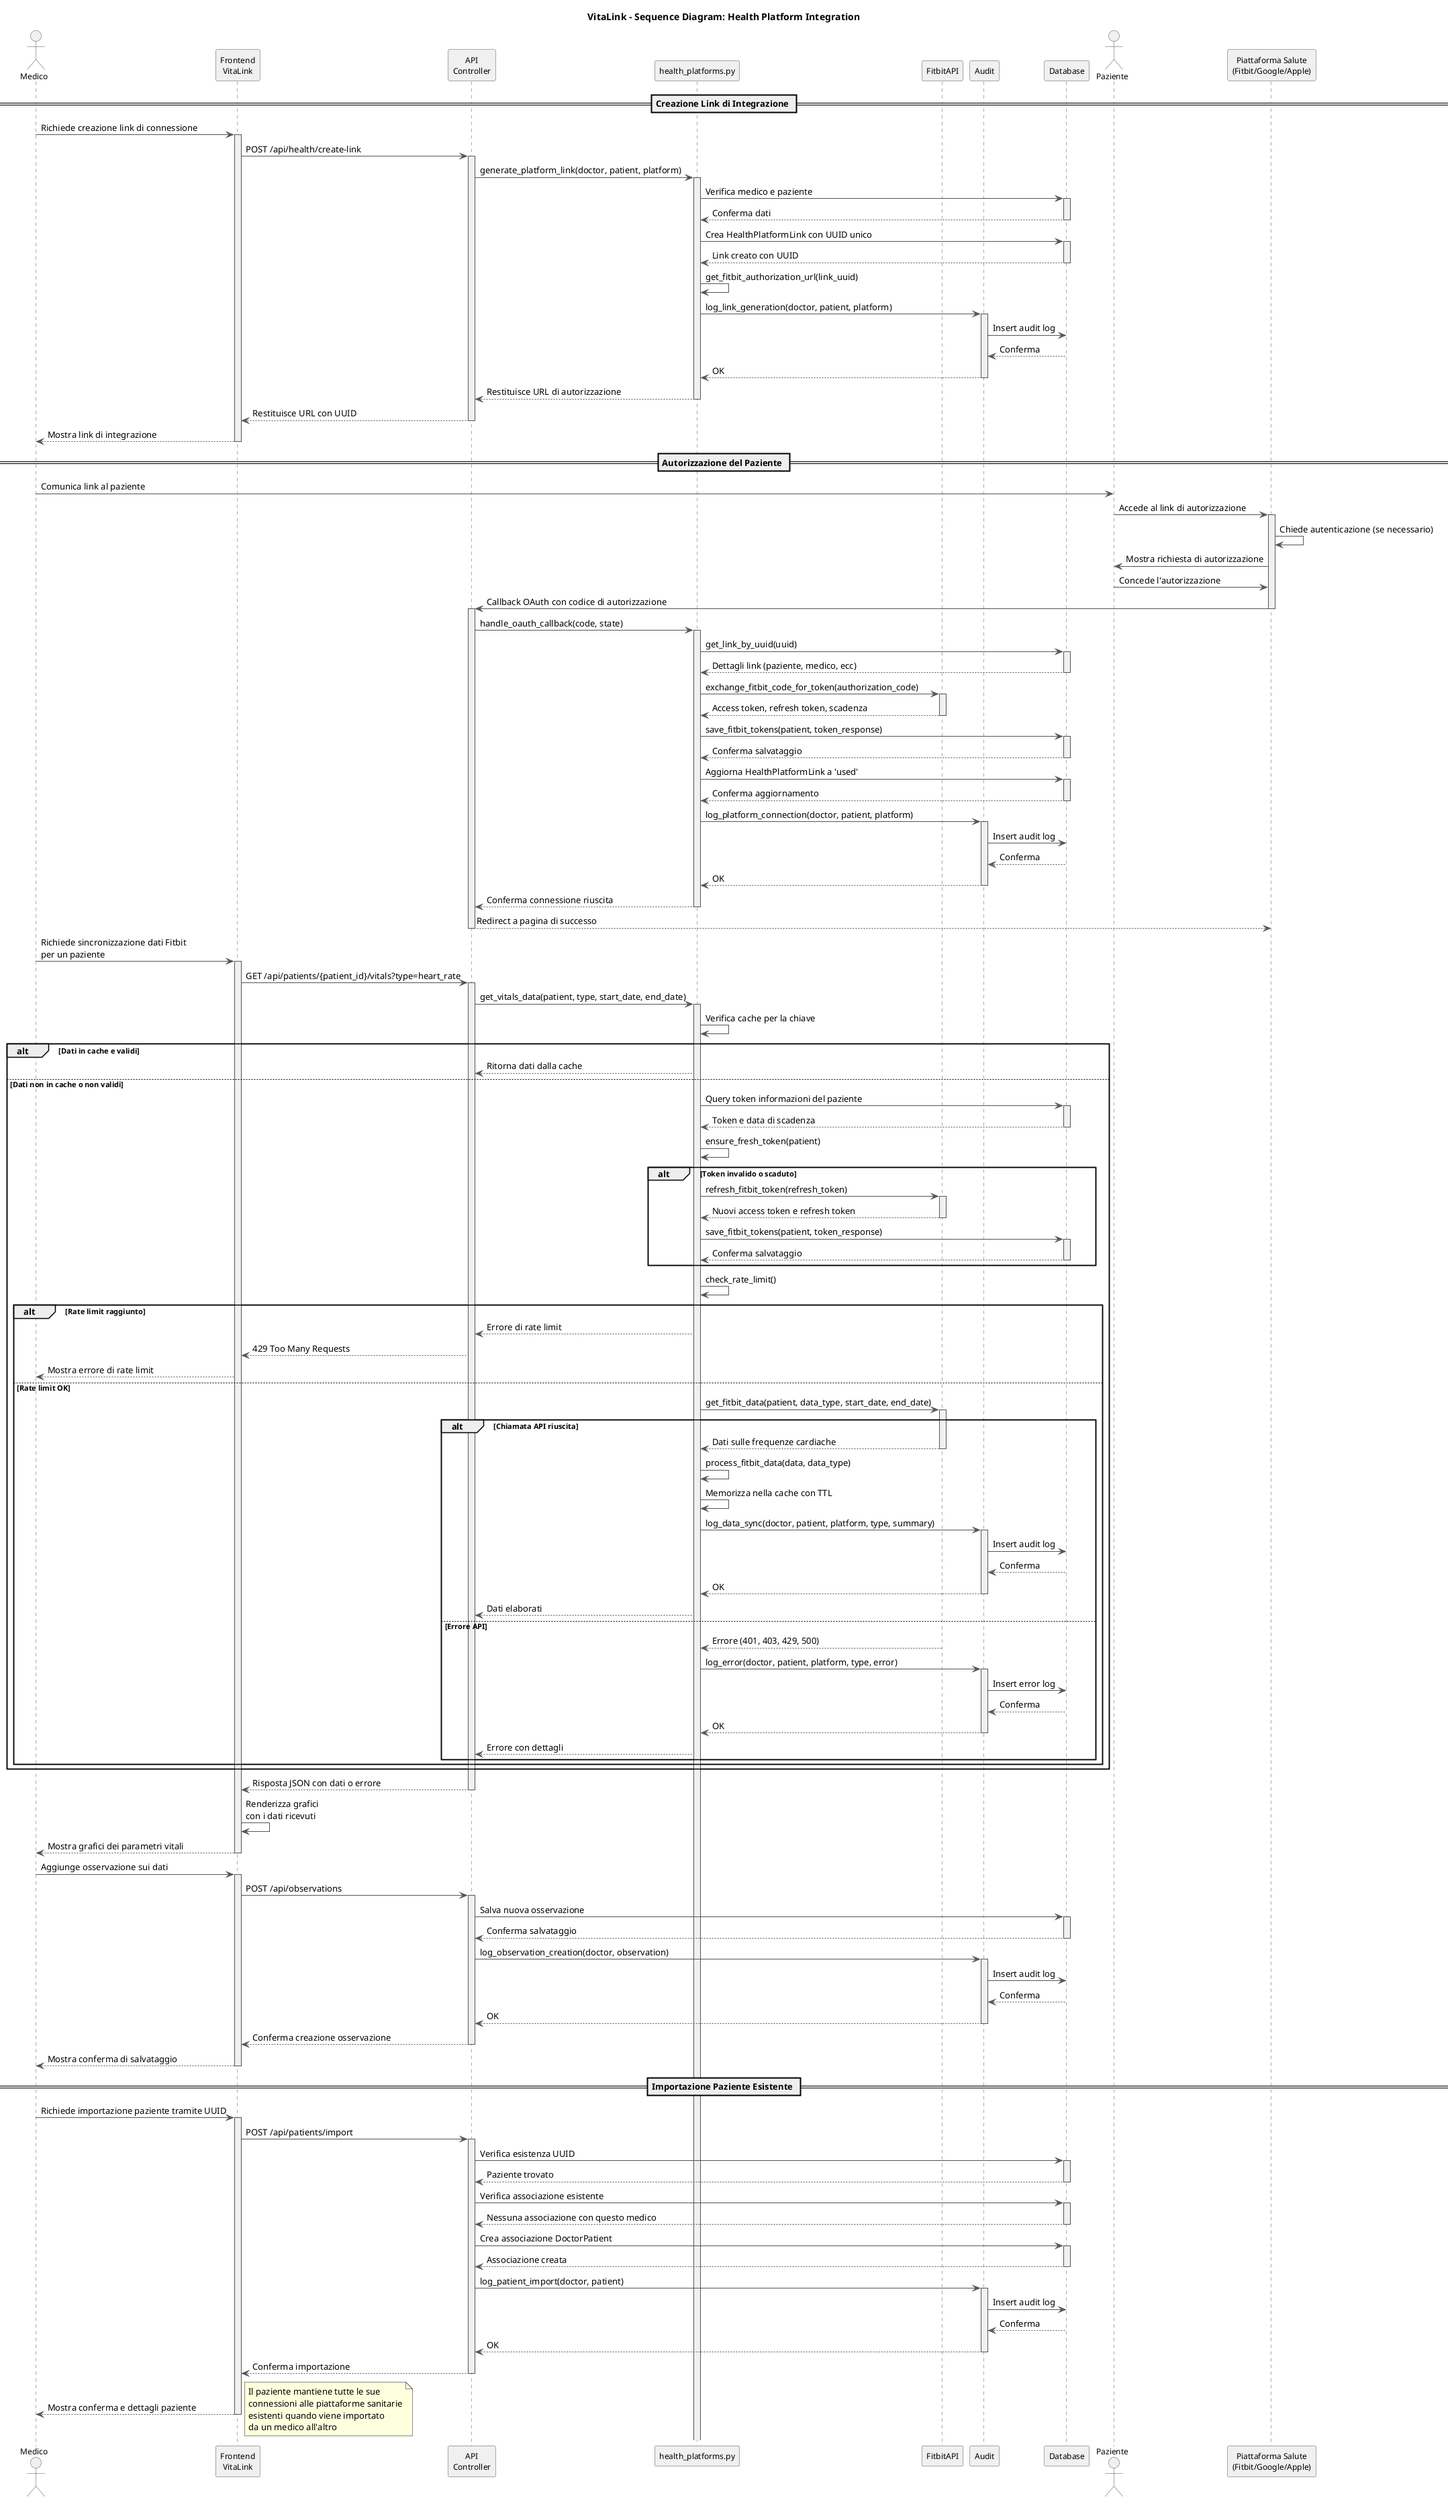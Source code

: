 @startuml VitaLink - Sequence Diagram

' Stile e configurazione
skinparam sequence {
    ArrowColor #555555
    ActorBorderColor #555555
    LifeLineBorderColor #555555
    LifeLineBackgroundColor #f0f0f0
    
    ParticipantBorderColor #555555
    ParticipantBackgroundColor #f0f0f0
    ParticipantFontSize 12
    
    ActorBackgroundColor #f0f0f0
    ActorFontSize 12
}

title VitaLink - Sequence Diagram: Health Platform Integration

actor "Medico" as Doctor
participant "Frontend\nVitaLink" as Frontend
participant "API\nController" as API
participant "health_platforms.py" as HealthModule
participant "FitbitAPI" as FitbitAPI
participant "Audit" as Audit
participant "Database" as DB
actor "Paziente" as Patient 
participant "Piattaforma Salute\n(Fitbit/Google/Apple)" as HealthPlatform

== Creazione Link di Integrazione ==

Doctor -> Frontend : Richiede creazione link di connessione
activate Frontend
Frontend -> API : POST /api/health/create-link
activate API
API -> HealthModule : generate_platform_link(doctor, patient, platform)
activate HealthModule
HealthModule -> DB : Verifica medico e paziente
activate DB
DB --> HealthModule : Conferma dati
deactivate DB
HealthModule -> DB : Crea HealthPlatformLink con UUID unico
activate DB
DB --> HealthModule : Link creato con UUID
deactivate DB
HealthModule -> HealthModule : get_fitbit_authorization_url(link_uuid)
HealthModule -> Audit : log_link_generation(doctor, patient, platform)
activate Audit
Audit -> DB : Insert audit log
DB --> Audit : Conferma
Audit --> HealthModule : OK
deactivate Audit
HealthModule --> API : Restituisce URL di autorizzazione
deactivate HealthModule
API --> Frontend : Restituisce URL con UUID
deactivate API
Frontend --> Doctor : Mostra link di integrazione
deactivate Frontend

== Autorizzazione del Paziente ==

Doctor -> Patient : Comunica link al paziente
Patient -> HealthPlatform : Accede al link di autorizzazione
activate HealthPlatform
HealthPlatform -> HealthPlatform : Chiede autenticazione (se necessario)
HealthPlatform -> Patient : Mostra richiesta di autorizzazione
Patient -> HealthPlatform : Concede l'autorizzazione
HealthPlatform -> API : Callback OAuth con codice di autorizzazione
deactivate HealthPlatform
activate API
API -> HealthModule : handle_oauth_callback(code, state)
activate HealthModule
HealthModule -> DB : get_link_by_uuid(uuid)
activate DB
DB --> HealthModule : Dettagli link (paziente, medico, ecc)
deactivate DB
HealthModule -> FitbitAPI : exchange_fitbit_code_for_token(authorization_code)
activate FitbitAPI
FitbitAPI --> HealthModule : Access token, refresh token, scadenza
deactivate FitbitAPI
HealthModule -> DB : save_fitbit_tokens(patient, token_response)
activate DB
DB --> HealthModule : Conferma salvataggio
deactivate DB
HealthModule -> DB : Aggiorna HealthPlatformLink a 'used'
activate DB
DB --> HealthModule : Conferma aggiornamento
deactivate DB
HealthModule -> Audit : log_platform_connection(doctor, patient, platform)
activate Audit
Audit -> DB : Insert audit log
DB --> Audit : Conferma
Audit --> HealthModule : OK
deactivate Audit
HealthModule --> API : Conferma connessione riuscita
deactivate HealthModule
API --> HealthPlatform : Redirect a pagina di successo
deactivate API

' Flusso principale
Doctor -> Frontend: Richiede sincronizzazione dati Fitbit\nper un paziente
activate Frontend

Frontend -> API: GET /api/patients/{patient_id}/vitals?type=heart_rate
activate API

API -> HealthModule: get_vitals_data(patient, type, start_date, end_date)
activate HealthModule

' Controllo cache
HealthModule -> HealthModule: Verifica cache per la chiave
alt Dati in cache e validi
    HealthModule --> API: Ritorna dati dalla cache
else Dati non in cache o non validi

    ' Controllo token
    HealthModule -> DB: Query token informazioni del paziente
    activate DB
    DB --> HealthModule: Token e data di scadenza
    deactivate DB
    
    HealthModule -> HealthModule: ensure_fresh_token(patient)
    
    alt Token invalido o scaduto
        HealthModule -> FitbitAPI: refresh_fitbit_token(refresh_token)
        activate FitbitAPI
        FitbitAPI --> HealthModule: Nuovi access token e refresh token
        deactivate FitbitAPI
        
        HealthModule -> DB: save_fitbit_tokens(patient, token_response)
        activate DB
        DB --> HealthModule: Conferma salvataggio
        deactivate DB
    end
    
    ' Controllo rate limit
    HealthModule -> HealthModule: check_rate_limit()
    
    alt Rate limit raggiunto
        HealthModule --> API: Errore di rate limit
        API --> Frontend: 429 Too Many Requests
        Frontend --> Doctor: Mostra errore di rate limit
    else Rate limit OK
    
        ' Chiamata a Fitbit API
        HealthModule -> FitbitAPI: get_fitbit_data(patient, data_type, start_date, end_date)
        activate FitbitAPI
        
        alt Chiamata API riuscita
            FitbitAPI --> HealthModule: Dati sulle frequenze cardiache
            deactivate FitbitAPI
            
            ' Elaborazione dati
            HealthModule -> HealthModule: process_fitbit_data(data, data_type)
            
            ' Aggiornamento cache
            HealthModule -> HealthModule: Memorizza nella cache con TTL
            
            ' Logging
            HealthModule -> Audit: log_data_sync(doctor, patient, platform, type, summary)
            activate Audit
            Audit -> DB: Insert audit log
            DB --> Audit: Conferma
            Audit --> HealthModule: OK
            deactivate Audit
            
            ' Risposta
            HealthModule --> API: Dati elaborati
            
        else Errore API
            FitbitAPI --> HealthModule: Errore (401, 403, 429, 500)
            deactivate FitbitAPI
            
            HealthModule -> Audit: log_error(doctor, patient, platform, type, error)
            activate Audit
            Audit -> DB: Insert error log
            DB --> Audit: Conferma
            Audit --> HealthModule: OK
            deactivate Audit
            
            HealthModule --> API: Errore con dettagli
        end
    
    end

end

API --> Frontend: Risposta JSON con dati o errore
deactivate API

Frontend -> Frontend: Renderizza grafici\ncon i dati ricevuti
Frontend --> Doctor: Mostra grafici dei parametri vitali
deactivate Frontend

' Interazione con i dati
Doctor -> Frontend: Aggiunge osservazione sui dati
activate Frontend

Frontend -> API: POST /api/observations
activate API

API -> DB: Salva nuova osservazione
activate DB
DB --> API: Conferma salvataggio
deactivate DB

API -> Audit: log_observation_creation(doctor, observation)
activate Audit
Audit -> DB: Insert audit log
DB --> Audit: Conferma
Audit --> API: OK
deactivate Audit

API --> Frontend: Conferma creazione osservazione
deactivate API

Frontend --> Doctor: Mostra conferma di salvataggio
deactivate Frontend

== Importazione Paziente Esistente ==

Doctor -> Frontend: Richiede importazione paziente tramite UUID
activate Frontend

Frontend -> API: POST /api/patients/import
activate API

API -> DB: Verifica esistenza UUID
activate DB
DB --> API: Paziente trovato
deactivate DB

API -> DB: Verifica associazione esistente
activate DB
DB --> API: Nessuna associazione con questo medico
deactivate DB

API -> DB: Crea associazione DoctorPatient
activate DB
DB --> API: Associazione creata
deactivate DB

API -> Audit: log_patient_import(doctor, patient)
activate Audit
Audit -> DB: Insert audit log
DB --> Audit: Conferma
Audit --> API: OK
deactivate Audit

API --> Frontend: Conferma importazione
deactivate API

Frontend --> Doctor: Mostra conferma e dettagli paziente
deactivate Frontend

note right
  Il paziente mantiene tutte le sue
  connessioni alle piattaforme sanitarie
  esistenti quando viene importato
  da un medico all'altro
end note

@enduml
